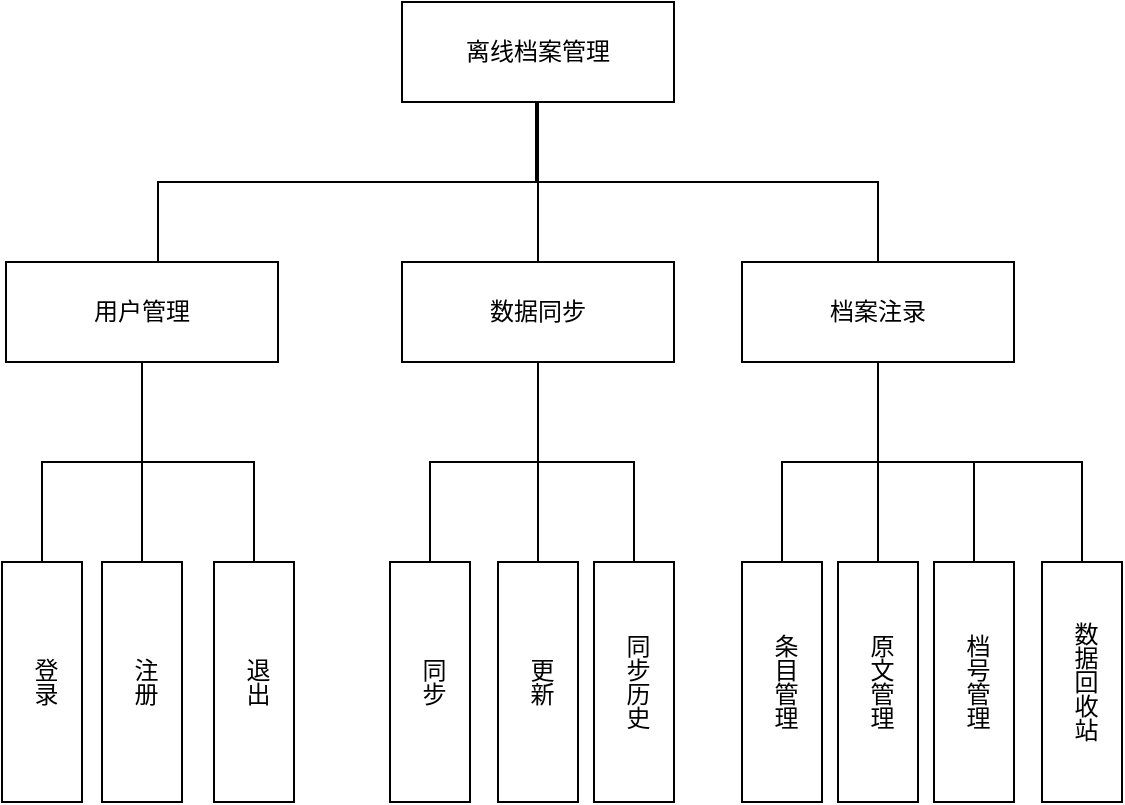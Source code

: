 <mxfile version="26.0.16">
  <diagram name="第 1 页" id="LpYMaUPnVrlQZUX7mQJJ">
    <mxGraphModel dx="1434" dy="844" grid="1" gridSize="10" guides="1" tooltips="1" connect="1" arrows="1" fold="1" page="1" pageScale="1" pageWidth="827" pageHeight="1169" math="0" shadow="0">
      <root>
        <mxCell id="0" />
        <mxCell id="1" parent="0" />
        <mxCell id="aTxAGdpztoEhREPiwRuB-35" style="edgeStyle=orthogonalEdgeStyle;rounded=0;orthogonalLoop=1;jettySize=auto;html=1;entryX=0.5;entryY=0;entryDx=0;entryDy=0;endArrow=none;startFill=0;" edge="1" parent="1" source="aTxAGdpztoEhREPiwRuB-1" target="aTxAGdpztoEhREPiwRuB-3">
          <mxGeometry relative="1" as="geometry">
            <Array as="points">
              <mxPoint x="447" y="290" />
              <mxPoint x="258" y="290" />
            </Array>
          </mxGeometry>
        </mxCell>
        <mxCell id="aTxAGdpztoEhREPiwRuB-36" style="edgeStyle=orthogonalEdgeStyle;rounded=0;orthogonalLoop=1;jettySize=auto;html=1;entryX=0.5;entryY=0;entryDx=0;entryDy=0;endArrow=none;startFill=0;" edge="1" parent="1" source="aTxAGdpztoEhREPiwRuB-1" target="aTxAGdpztoEhREPiwRuB-2">
          <mxGeometry relative="1" as="geometry">
            <Array as="points">
              <mxPoint x="447" y="290" />
              <mxPoint x="618" y="290" />
            </Array>
          </mxGeometry>
        </mxCell>
        <mxCell id="aTxAGdpztoEhREPiwRuB-39" style="edgeStyle=orthogonalEdgeStyle;rounded=0;orthogonalLoop=1;jettySize=auto;html=1;entryX=0.5;entryY=0;entryDx=0;entryDy=0;endArrow=none;startFill=0;" edge="1" parent="1" source="aTxAGdpztoEhREPiwRuB-1" target="aTxAGdpztoEhREPiwRuB-4">
          <mxGeometry relative="1" as="geometry" />
        </mxCell>
        <mxCell id="aTxAGdpztoEhREPiwRuB-1" value="离线档案管理" style="rounded=0;whiteSpace=wrap;html=1;" vertex="1" parent="1">
          <mxGeometry x="380" y="200" width="136" height="50" as="geometry" />
        </mxCell>
        <mxCell id="aTxAGdpztoEhREPiwRuB-26" style="edgeStyle=orthogonalEdgeStyle;rounded=0;orthogonalLoop=1;jettySize=auto;html=1;entryX=0.5;entryY=0;entryDx=0;entryDy=0;endArrow=none;startFill=0;" edge="1" parent="1" source="aTxAGdpztoEhREPiwRuB-2" target="aTxAGdpztoEhREPiwRuB-11">
          <mxGeometry relative="1" as="geometry" />
        </mxCell>
        <mxCell id="aTxAGdpztoEhREPiwRuB-27" style="edgeStyle=orthogonalEdgeStyle;rounded=0;orthogonalLoop=1;jettySize=auto;html=1;endArrow=none;startFill=0;" edge="1" parent="1" source="aTxAGdpztoEhREPiwRuB-2">
          <mxGeometry relative="1" as="geometry">
            <mxPoint x="618" y="480" as="targetPoint" />
          </mxGeometry>
        </mxCell>
        <mxCell id="aTxAGdpztoEhREPiwRuB-28" style="edgeStyle=orthogonalEdgeStyle;rounded=0;orthogonalLoop=1;jettySize=auto;html=1;entryX=0.5;entryY=0;entryDx=0;entryDy=0;endArrow=none;startFill=0;" edge="1" parent="1" source="aTxAGdpztoEhREPiwRuB-2" target="aTxAGdpztoEhREPiwRuB-13">
          <mxGeometry relative="1" as="geometry" />
        </mxCell>
        <mxCell id="aTxAGdpztoEhREPiwRuB-30" style="edgeStyle=orthogonalEdgeStyle;rounded=0;orthogonalLoop=1;jettySize=auto;html=1;entryX=0.5;entryY=0;entryDx=0;entryDy=0;endArrow=none;startFill=0;" edge="1" parent="1" source="aTxAGdpztoEhREPiwRuB-2" target="aTxAGdpztoEhREPiwRuB-14">
          <mxGeometry relative="1" as="geometry">
            <Array as="points">
              <mxPoint x="618" y="430" />
              <mxPoint x="720" y="430" />
            </Array>
          </mxGeometry>
        </mxCell>
        <mxCell id="aTxAGdpztoEhREPiwRuB-2" value="档案注录" style="rounded=0;whiteSpace=wrap;html=1;" vertex="1" parent="1">
          <mxGeometry x="550" y="330" width="136" height="50" as="geometry" />
        </mxCell>
        <mxCell id="aTxAGdpztoEhREPiwRuB-18" style="edgeStyle=orthogonalEdgeStyle;rounded=0;orthogonalLoop=1;jettySize=auto;html=1;entryX=0.5;entryY=0;entryDx=0;entryDy=0;endArrow=none;startFill=0;" edge="1" parent="1" source="aTxAGdpztoEhREPiwRuB-3" target="aTxAGdpztoEhREPiwRuB-5">
          <mxGeometry relative="1" as="geometry" />
        </mxCell>
        <mxCell id="aTxAGdpztoEhREPiwRuB-19" style="edgeStyle=orthogonalEdgeStyle;rounded=0;orthogonalLoop=1;jettySize=auto;html=1;endArrow=none;startFill=0;" edge="1" parent="1" source="aTxAGdpztoEhREPiwRuB-3" target="aTxAGdpztoEhREPiwRuB-6">
          <mxGeometry relative="1" as="geometry" />
        </mxCell>
        <mxCell id="aTxAGdpztoEhREPiwRuB-20" style="edgeStyle=orthogonalEdgeStyle;rounded=0;orthogonalLoop=1;jettySize=auto;html=1;entryX=0.5;entryY=0;entryDx=0;entryDy=0;endArrow=none;startFill=0;" edge="1" parent="1" source="aTxAGdpztoEhREPiwRuB-3" target="aTxAGdpztoEhREPiwRuB-7">
          <mxGeometry relative="1" as="geometry" />
        </mxCell>
        <mxCell id="aTxAGdpztoEhREPiwRuB-3" value="用户管理" style="rounded=0;whiteSpace=wrap;html=1;" vertex="1" parent="1">
          <mxGeometry x="182" y="330" width="136" height="50" as="geometry" />
        </mxCell>
        <mxCell id="aTxAGdpztoEhREPiwRuB-23" style="edgeStyle=orthogonalEdgeStyle;rounded=0;orthogonalLoop=1;jettySize=auto;html=1;entryX=0.5;entryY=0;entryDx=0;entryDy=0;endArrow=none;startFill=0;" edge="1" parent="1" source="aTxAGdpztoEhREPiwRuB-4" target="aTxAGdpztoEhREPiwRuB-9">
          <mxGeometry relative="1" as="geometry" />
        </mxCell>
        <mxCell id="aTxAGdpztoEhREPiwRuB-24" style="edgeStyle=orthogonalEdgeStyle;rounded=0;orthogonalLoop=1;jettySize=auto;html=1;entryX=0.5;entryY=0;entryDx=0;entryDy=0;endArrow=none;startFill=0;" edge="1" parent="1" source="aTxAGdpztoEhREPiwRuB-4" target="aTxAGdpztoEhREPiwRuB-8">
          <mxGeometry relative="1" as="geometry" />
        </mxCell>
        <mxCell id="aTxAGdpztoEhREPiwRuB-25" style="edgeStyle=orthogonalEdgeStyle;rounded=0;orthogonalLoop=1;jettySize=auto;html=1;entryX=0.5;entryY=0;entryDx=0;entryDy=0;curved=0;strokeColor=default;endArrow=none;startFill=0;" edge="1" parent="1" source="aTxAGdpztoEhREPiwRuB-4" target="aTxAGdpztoEhREPiwRuB-10">
          <mxGeometry relative="1" as="geometry" />
        </mxCell>
        <mxCell id="aTxAGdpztoEhREPiwRuB-4" value="数据同步" style="rounded=0;whiteSpace=wrap;html=1;" vertex="1" parent="1">
          <mxGeometry x="380" y="330" width="136" height="50" as="geometry" />
        </mxCell>
        <mxCell id="aTxAGdpztoEhREPiwRuB-5" value="登录" style="rounded=0;whiteSpace=wrap;html=1;textDirection=vertical-lr;" vertex="1" parent="1">
          <mxGeometry x="180" y="480" width="40" height="120" as="geometry" />
        </mxCell>
        <mxCell id="aTxAGdpztoEhREPiwRuB-6" value="注册" style="rounded=0;whiteSpace=wrap;html=1;textDirection=vertical-lr;" vertex="1" parent="1">
          <mxGeometry x="230" y="480" width="40" height="120" as="geometry" />
        </mxCell>
        <mxCell id="aTxAGdpztoEhREPiwRuB-7" value="退出" style="rounded=0;whiteSpace=wrap;html=1;textDirection=vertical-lr;" vertex="1" parent="1">
          <mxGeometry x="286" y="480" width="40" height="120" as="geometry" />
        </mxCell>
        <mxCell id="aTxAGdpztoEhREPiwRuB-8" value="同步" style="rounded=0;whiteSpace=wrap;html=1;textDirection=vertical-lr;" vertex="1" parent="1">
          <mxGeometry x="374" y="480" width="40" height="120" as="geometry" />
        </mxCell>
        <mxCell id="aTxAGdpztoEhREPiwRuB-9" value="更新" style="rounded=0;whiteSpace=wrap;html=1;textDirection=vertical-lr;" vertex="1" parent="1">
          <mxGeometry x="428" y="480" width="40" height="120" as="geometry" />
        </mxCell>
        <mxCell id="aTxAGdpztoEhREPiwRuB-10" value="同步历史" style="rounded=0;whiteSpace=wrap;html=1;textDirection=vertical-lr;" vertex="1" parent="1">
          <mxGeometry x="476" y="480" width="40" height="120" as="geometry" />
        </mxCell>
        <mxCell id="aTxAGdpztoEhREPiwRuB-11" value="条目管理" style="rounded=0;whiteSpace=wrap;html=1;textDirection=vertical-lr;" vertex="1" parent="1">
          <mxGeometry x="550" y="480" width="40" height="120" as="geometry" />
        </mxCell>
        <mxCell id="aTxAGdpztoEhREPiwRuB-12" value="原文管理" style="rounded=0;whiteSpace=wrap;html=1;textDirection=vertical-lr;" vertex="1" parent="1">
          <mxGeometry x="598" y="480" width="40" height="120" as="geometry" />
        </mxCell>
        <mxCell id="aTxAGdpztoEhREPiwRuB-13" value="档号管理" style="rounded=0;whiteSpace=wrap;html=1;textDirection=vertical-lr;" vertex="1" parent="1">
          <mxGeometry x="646" y="480" width="40" height="120" as="geometry" />
        </mxCell>
        <mxCell id="aTxAGdpztoEhREPiwRuB-14" value="数据回收站" style="rounded=0;whiteSpace=wrap;html=1;textDirection=vertical-lr;" vertex="1" parent="1">
          <mxGeometry x="700" y="480" width="40" height="120" as="geometry" />
        </mxCell>
      </root>
    </mxGraphModel>
  </diagram>
</mxfile>
